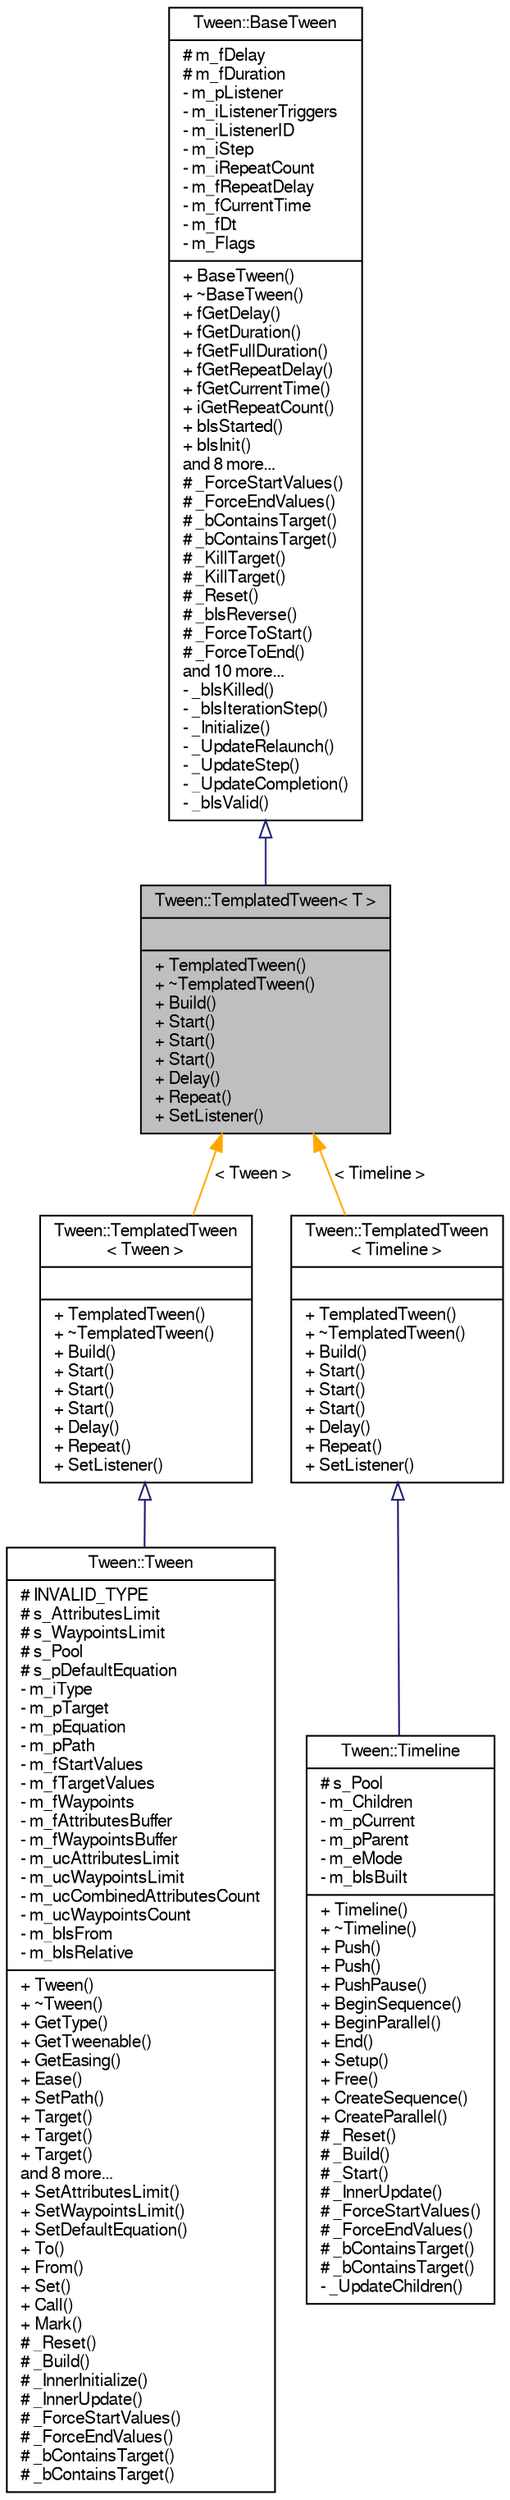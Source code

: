 digraph "Tween::TemplatedTween&lt; T &gt;"
{
  bgcolor="transparent";
  edge [fontname="FreeSans",fontsize="10",labelfontname="FreeSans",labelfontsize="10"];
  node [fontname="FreeSans",fontsize="10",shape=record];
  Node1 [label="{Tween::TemplatedTween\< T \>\n||+ TemplatedTween()\l+ ~TemplatedTween()\l+ Build()\l+ Start()\l+ Start()\l+ Start()\l+ Delay()\l+ Repeat()\l+ SetListener()\l}",height=0.2,width=0.4,color="black", fillcolor="grey75", style="filled" fontcolor="black"];
  Node2 -> Node1 [dir="back",color="midnightblue",fontsize="10",style="solid",arrowtail="onormal",fontname="FreeSans"];
  Node2 [label="{Tween::BaseTween\n|# m_fDelay\l# m_fDuration\l- m_pListener\l- m_iListenerTriggers\l- m_iListenerID\l- m_iStep\l- m_iRepeatCount\l- m_fRepeatDelay\l- m_fCurrentTime\l- m_fDt\l- m_Flags\l|+ BaseTween()\l+ ~BaseTween()\l+ fGetDelay()\l+ fGetDuration()\l+ fGetFullDuration()\l+ fGetRepeatDelay()\l+ fGetCurrentTime()\l+ iGetRepeatCount()\l+ bIsStarted()\l+ bIsInit()\land 8 more...\l# _ForceStartValues()\l# _ForceEndValues()\l# _bContainsTarget()\l# _bContainsTarget()\l# _KillTarget()\l# _KillTarget()\l# _Reset()\l# _bIsReverse()\l# _ForceToStart()\l# _ForceToEnd()\land 10 more...\l- _bIsKilled()\l- _bIsIterationStep()\l- _Initialize()\l- _UpdateRelaunch()\l- _UpdateStep()\l- _UpdateCompletion()\l- _bIsValid()\l}",height=0.2,width=0.4,color="black",URL="$dc/d9e/classTween_1_1BaseTween.html"];
  Node1 -> Node3 [dir="back",color="orange",fontsize="10",style="solid",label=" \< Tween \>" ,fontname="FreeSans"];
  Node3 [label="{Tween::TemplatedTween\l\< Tween \>\n||+ TemplatedTween()\l+ ~TemplatedTween()\l+ Build()\l+ Start()\l+ Start()\l+ Start()\l+ Delay()\l+ Repeat()\l+ SetListener()\l}",height=0.2,width=0.4,color="black",URL="$d5/dac/classTween_1_1TemplatedTween.html"];
  Node3 -> Node4 [dir="back",color="midnightblue",fontsize="10",style="solid",arrowtail="onormal",fontname="FreeSans"];
  Node4 [label="{Tween::Tween\n|# INVALID_TYPE\l# s_AttributesLimit\l# s_WaypointsLimit\l# s_Pool\l# s_pDefaultEquation\l- m_iType\l- m_pTarget\l- m_pEquation\l- m_pPath\l- m_fStartValues\l- m_fTargetValues\l- m_fWaypoints\l- m_fAttributesBuffer\l- m_fWaypointsBuffer\l- m_ucAttributesLimit\l- m_ucWaypointsLimit\l- m_ucCombinedAttributesCount\l- m_ucWaypointsCount\l- m_bIsFrom\l- m_bIsRelative\l|+ Tween()\l+ ~Tween()\l+ GetType()\l+ GetTweenable()\l+ GetEasing()\l+ Ease()\l+ SetPath()\l+ Target()\l+ Target()\l+ Target()\land 8 more...\l+ SetAttributesLimit()\l+ SetWaypointsLimit()\l+ SetDefaultEquation()\l+ To()\l+ From()\l+ Set()\l+ Call()\l+ Mark()\l# _Reset()\l# _Build()\l# _InnerInitialize()\l# _InnerUpdate()\l# _ForceStartValues()\l# _ForceEndValues()\l# _bContainsTarget()\l# _bContainsTarget()\l}",height=0.2,width=0.4,color="black",URL="$d8/dca/classTween_1_1Tween.html"];
  Node1 -> Node5 [dir="back",color="orange",fontsize="10",style="solid",label=" \< Timeline \>" ,fontname="FreeSans"];
  Node5 [label="{Tween::TemplatedTween\l\< Timeline \>\n||+ TemplatedTween()\l+ ~TemplatedTween()\l+ Build()\l+ Start()\l+ Start()\l+ Start()\l+ Delay()\l+ Repeat()\l+ SetListener()\l}",height=0.2,width=0.4,color="black",URL="$d5/dac/classTween_1_1TemplatedTween.html"];
  Node5 -> Node6 [dir="back",color="midnightblue",fontsize="10",style="solid",arrowtail="onormal",fontname="FreeSans"];
  Node6 [label="{Tween::Timeline\n|# s_Pool\l- m_Children\l- m_pCurrent\l- m_pParent\l- m_eMode\l- m_bIsBuilt\l|+ Timeline()\l+ ~Timeline()\l+ Push()\l+ Push()\l+ PushPause()\l+ BeginSequence()\l+ BeginParallel()\l+ End()\l+ Setup()\l+ Free()\l+ CreateSequence()\l+ CreateParallel()\l# _Reset()\l# _Build()\l# _Start()\l# _InnerUpdate()\l# _ForceStartValues()\l# _ForceEndValues()\l# _bContainsTarget()\l# _bContainsTarget()\l- _UpdateChildren()\l}",height=0.2,width=0.4,color="black",URL="$d5/d9c/classTween_1_1Timeline.html"];
}
